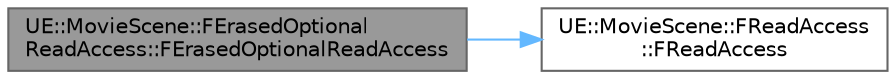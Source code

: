digraph "UE::MovieScene::FErasedOptionalReadAccess::FErasedOptionalReadAccess"
{
 // INTERACTIVE_SVG=YES
 // LATEX_PDF_SIZE
  bgcolor="transparent";
  edge [fontname=Helvetica,fontsize=10,labelfontname=Helvetica,labelfontsize=10];
  node [fontname=Helvetica,fontsize=10,shape=box,height=0.2,width=0.4];
  rankdir="LR";
  Node1 [id="Node000001",label="UE::MovieScene::FErasedOptional\lReadAccess::FErasedOptionalReadAccess",height=0.2,width=0.4,color="gray40", fillcolor="grey60", style="filled", fontcolor="black",tooltip=" "];
  Node1 -> Node2 [id="edge1_Node000001_Node000002",color="steelblue1",style="solid",tooltip=" "];
  Node2 [id="Node000002",label="UE::MovieScene::FReadAccess\l::FReadAccess",height=0.2,width=0.4,color="grey40", fillcolor="white", style="filled",URL="$d7/d44/structUE_1_1MovieScene_1_1FReadAccess.html#aa52097d2d966ac37015703bed846d751",tooltip=" "];
}
